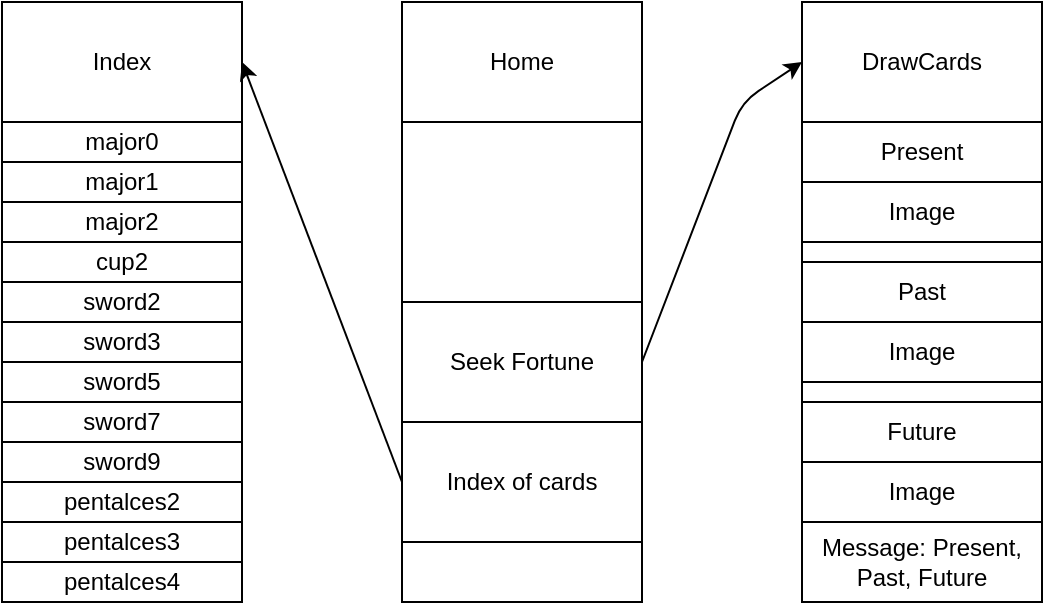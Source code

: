 <mxfile version="14.6.9" type="device"><diagram id="WcJd-G8LdlZjXtdW_MrS" name="Page-1"><mxGraphModel dx="2272" dy="705" grid="1" gridSize="10" guides="1" tooltips="1" connect="1" arrows="1" fold="1" page="1" pageScale="1" pageWidth="850" pageHeight="1100" math="0" shadow="0"><root><mxCell id="0"/><mxCell id="1" parent="0"/><mxCell id="VeAj4Ep9ww55zg6e_KSL-4" value="Home" style="rounded=0;whiteSpace=wrap;html=1;" vertex="1" parent="1"><mxGeometry x="120" y="150" width="120" height="60" as="geometry"/></mxCell><mxCell id="VeAj4Ep9ww55zg6e_KSL-5" value="" style="rounded=0;whiteSpace=wrap;html=1;" vertex="1" parent="1"><mxGeometry x="120" y="210" width="120" height="240" as="geometry"/></mxCell><mxCell id="VeAj4Ep9ww55zg6e_KSL-6" value="Seek Fortune" style="rounded=0;whiteSpace=wrap;html=1;" vertex="1" parent="1"><mxGeometry x="120" y="300" width="120" height="60" as="geometry"/></mxCell><mxCell id="VeAj4Ep9ww55zg6e_KSL-7" value="" style="rounded=0;whiteSpace=wrap;html=1;" vertex="1" parent="1"><mxGeometry x="120" y="360" width="120" height="60" as="geometry"/></mxCell><mxCell id="VeAj4Ep9ww55zg6e_KSL-8" value="Index of cards" style="rounded=0;whiteSpace=wrap;html=1;" vertex="1" parent="1"><mxGeometry x="120" y="360" width="120" height="60" as="geometry"/></mxCell><mxCell id="VeAj4Ep9ww55zg6e_KSL-9" value="DrawCards" style="rounded=0;whiteSpace=wrap;html=1;" vertex="1" parent="1"><mxGeometry x="320" y="150" width="120" height="60" as="geometry"/></mxCell><mxCell id="VeAj4Ep9ww55zg6e_KSL-10" value="" style="rounded=0;whiteSpace=wrap;html=1;" vertex="1" parent="1"><mxGeometry x="320" y="210" width="120" height="240" as="geometry"/></mxCell><mxCell id="VeAj4Ep9ww55zg6e_KSL-11" value="Present" style="rounded=0;whiteSpace=wrap;html=1;" vertex="1" parent="1"><mxGeometry x="320" y="210" width="120" height="30" as="geometry"/></mxCell><mxCell id="VeAj4Ep9ww55zg6e_KSL-12" value="Image" style="rounded=0;whiteSpace=wrap;html=1;" vertex="1" parent="1"><mxGeometry x="320" y="240" width="120" height="30" as="geometry"/></mxCell><mxCell id="VeAj4Ep9ww55zg6e_KSL-13" value="Past" style="rounded=0;whiteSpace=wrap;html=1;" vertex="1" parent="1"><mxGeometry x="320" y="280" width="120" height="30" as="geometry"/></mxCell><mxCell id="VeAj4Ep9ww55zg6e_KSL-14" value="Image" style="rounded=0;whiteSpace=wrap;html=1;" vertex="1" parent="1"><mxGeometry x="320" y="310" width="120" height="30" as="geometry"/></mxCell><mxCell id="VeAj4Ep9ww55zg6e_KSL-15" value="Future" style="rounded=0;whiteSpace=wrap;html=1;" vertex="1" parent="1"><mxGeometry x="320" y="350" width="120" height="30" as="geometry"/></mxCell><mxCell id="VeAj4Ep9ww55zg6e_KSL-16" value="Image" style="rounded=0;whiteSpace=wrap;html=1;" vertex="1" parent="1"><mxGeometry x="320" y="380" width="120" height="30" as="geometry"/></mxCell><mxCell id="VeAj4Ep9ww55zg6e_KSL-17" value="Message: Present, Past, Future" style="rounded=0;whiteSpace=wrap;html=1;" vertex="1" parent="1"><mxGeometry x="320" y="410" width="120" height="40" as="geometry"/></mxCell><mxCell id="VeAj4Ep9ww55zg6e_KSL-18" value="" style="endArrow=classic;html=1;exitX=1;exitY=0.5;exitDx=0;exitDy=0;entryX=0;entryY=0.5;entryDx=0;entryDy=0;" edge="1" parent="1" source="VeAj4Ep9ww55zg6e_KSL-6" target="VeAj4Ep9ww55zg6e_KSL-9"><mxGeometry width="50" height="50" relative="1" as="geometry"><mxPoint x="350" y="100" as="sourcePoint"/><mxPoint x="400" y="50" as="targetPoint"/><Array as="points"><mxPoint x="290" y="200"/></Array></mxGeometry></mxCell><mxCell id="VeAj4Ep9ww55zg6e_KSL-19" value="Index" style="rounded=0;whiteSpace=wrap;html=1;" vertex="1" parent="1"><mxGeometry x="-80" y="150" width="120" height="60" as="geometry"/></mxCell><mxCell id="VeAj4Ep9ww55zg6e_KSL-20" value="" style="rounded=0;whiteSpace=wrap;html=1;" vertex="1" parent="1"><mxGeometry x="-80" y="210" width="120" height="240" as="geometry"/></mxCell><mxCell id="VeAj4Ep9ww55zg6e_KSL-21" value="major0" style="rounded=0;whiteSpace=wrap;html=1;" vertex="1" parent="1"><mxGeometry x="-80" y="210" width="120" height="20" as="geometry"/></mxCell><mxCell id="VeAj4Ep9ww55zg6e_KSL-22" value="major1" style="rounded=0;whiteSpace=wrap;html=1;" vertex="1" parent="1"><mxGeometry x="-80" y="230" width="120" height="20" as="geometry"/></mxCell><mxCell id="VeAj4Ep9ww55zg6e_KSL-23" value="major2" style="rounded=0;whiteSpace=wrap;html=1;" vertex="1" parent="1"><mxGeometry x="-80" y="250" width="120" height="20" as="geometry"/></mxCell><mxCell id="VeAj4Ep9ww55zg6e_KSL-24" value="cup2" style="rounded=0;whiteSpace=wrap;html=1;" vertex="1" parent="1"><mxGeometry x="-80" y="270" width="120" height="20" as="geometry"/></mxCell><mxCell id="VeAj4Ep9ww55zg6e_KSL-25" value="sword2" style="rounded=0;whiteSpace=wrap;html=1;" vertex="1" parent="1"><mxGeometry x="-80" y="290" width="120" height="20" as="geometry"/></mxCell><mxCell id="VeAj4Ep9ww55zg6e_KSL-26" value="sword3" style="rounded=0;whiteSpace=wrap;html=1;" vertex="1" parent="1"><mxGeometry x="-80" y="310" width="120" height="20" as="geometry"/></mxCell><mxCell id="VeAj4Ep9ww55zg6e_KSL-27" value="sword5" style="rounded=0;whiteSpace=wrap;html=1;" vertex="1" parent="1"><mxGeometry x="-80" y="330" width="120" height="20" as="geometry"/></mxCell><mxCell id="VeAj4Ep9ww55zg6e_KSL-28" value="sword7" style="rounded=0;whiteSpace=wrap;html=1;" vertex="1" parent="1"><mxGeometry x="-80" y="350" width="120" height="20" as="geometry"/></mxCell><mxCell id="VeAj4Ep9ww55zg6e_KSL-29" value="sword9" style="rounded=0;whiteSpace=wrap;html=1;" vertex="1" parent="1"><mxGeometry x="-80" y="370" width="120" height="20" as="geometry"/></mxCell><mxCell id="VeAj4Ep9ww55zg6e_KSL-30" value="pentalces2" style="rounded=0;whiteSpace=wrap;html=1;" vertex="1" parent="1"><mxGeometry x="-80" y="390" width="120" height="20" as="geometry"/></mxCell><mxCell id="VeAj4Ep9ww55zg6e_KSL-31" value="pentalces3" style="rounded=0;whiteSpace=wrap;html=1;" vertex="1" parent="1"><mxGeometry x="-80" y="410" width="120" height="20" as="geometry"/></mxCell><mxCell id="VeAj4Ep9ww55zg6e_KSL-32" value="pentalces4" style="rounded=0;whiteSpace=wrap;html=1;" vertex="1" parent="1"><mxGeometry x="-80" y="430" width="120" height="20" as="geometry"/></mxCell><mxCell id="VeAj4Ep9ww55zg6e_KSL-33" value="" style="endArrow=classic;html=1;exitX=0;exitY=0.5;exitDx=0;exitDy=0;entryX=1;entryY=0.5;entryDx=0;entryDy=0;" edge="1" parent="1" source="VeAj4Ep9ww55zg6e_KSL-8" target="VeAj4Ep9ww55zg6e_KSL-19"><mxGeometry width="50" height="50" relative="1" as="geometry"><mxPoint x="140" y="110" as="sourcePoint"/><mxPoint x="190" y="60" as="targetPoint"/></mxGeometry></mxCell></root></mxGraphModel></diagram></mxfile>